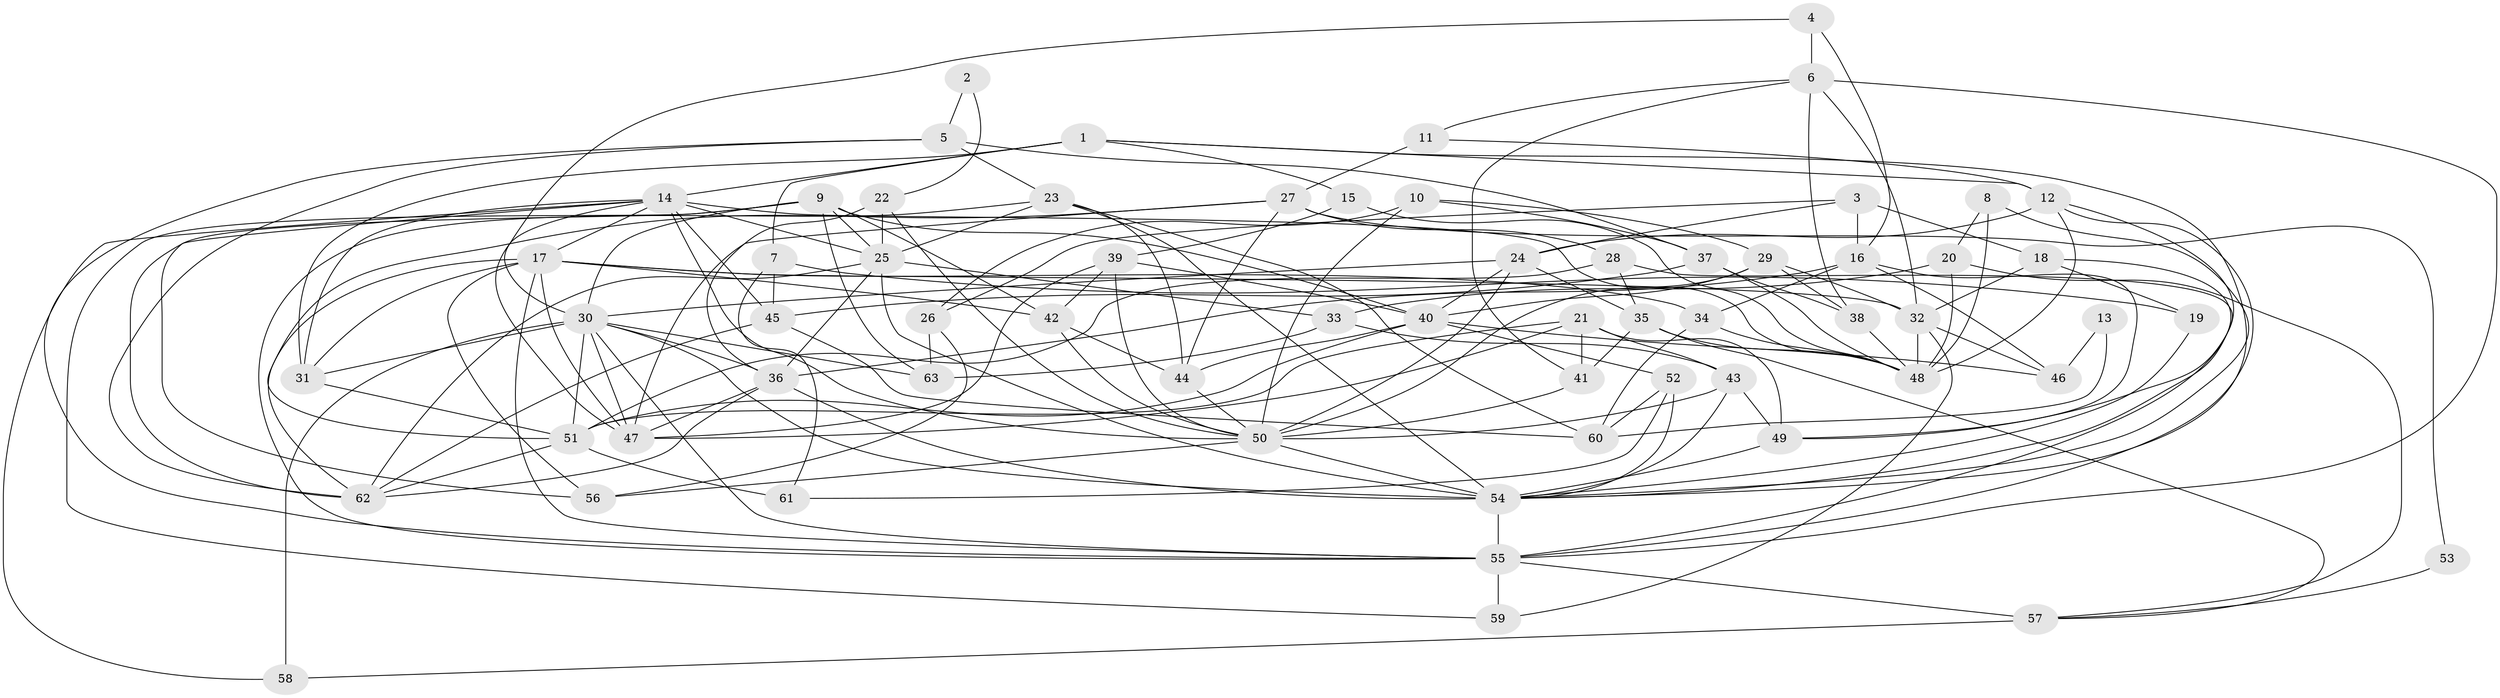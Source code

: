 // original degree distribution, {3: 0.30952380952380953, 4: 0.23809523809523808, 5: 0.15079365079365079, 6: 0.07936507936507936, 2: 0.14285714285714285, 7: 0.047619047619047616, 8: 0.023809523809523808, 10: 0.007936507936507936}
// Generated by graph-tools (version 1.1) at 2025/02/03/09/25 03:02:06]
// undirected, 63 vertices, 170 edges
graph export_dot {
graph [start="1"]
  node [color=gray90,style=filled];
  1;
  2;
  3;
  4;
  5;
  6;
  7;
  8;
  9;
  10;
  11;
  12;
  13;
  14;
  15;
  16;
  17;
  18;
  19;
  20;
  21;
  22;
  23;
  24;
  25;
  26;
  27;
  28;
  29;
  30;
  31;
  32;
  33;
  34;
  35;
  36;
  37;
  38;
  39;
  40;
  41;
  42;
  43;
  44;
  45;
  46;
  47;
  48;
  49;
  50;
  51;
  52;
  53;
  54;
  55;
  56;
  57;
  58;
  59;
  60;
  61;
  62;
  63;
  1 -- 7 [weight=1.0];
  1 -- 12 [weight=1.0];
  1 -- 14 [weight=1.0];
  1 -- 15 [weight=1.0];
  1 -- 31 [weight=1.0];
  1 -- 54 [weight=1.0];
  2 -- 5 [weight=1.0];
  2 -- 22 [weight=1.0];
  3 -- 16 [weight=1.0];
  3 -- 18 [weight=1.0];
  3 -- 24 [weight=1.0];
  3 -- 26 [weight=1.0];
  4 -- 6 [weight=1.0];
  4 -- 16 [weight=1.0];
  4 -- 30 [weight=1.0];
  5 -- 23 [weight=1.0];
  5 -- 37 [weight=2.0];
  5 -- 55 [weight=1.0];
  5 -- 62 [weight=1.0];
  6 -- 11 [weight=1.0];
  6 -- 32 [weight=1.0];
  6 -- 38 [weight=1.0];
  6 -- 41 [weight=1.0];
  6 -- 55 [weight=1.0];
  7 -- 19 [weight=1.0];
  7 -- 45 [weight=1.0];
  7 -- 61 [weight=1.0];
  8 -- 20 [weight=1.0];
  8 -- 48 [weight=1.0];
  8 -- 54 [weight=1.0];
  9 -- 25 [weight=1.0];
  9 -- 30 [weight=1.0];
  9 -- 40 [weight=1.0];
  9 -- 42 [weight=1.0];
  9 -- 59 [weight=1.0];
  9 -- 62 [weight=1.0];
  9 -- 63 [weight=1.0];
  10 -- 26 [weight=1.0];
  10 -- 29 [weight=1.0];
  10 -- 37 [weight=1.0];
  10 -- 50 [weight=1.0];
  11 -- 12 [weight=1.0];
  11 -- 27 [weight=1.0];
  12 -- 24 [weight=2.0];
  12 -- 48 [weight=1.0];
  12 -- 49 [weight=1.0];
  12 -- 55 [weight=1.0];
  13 -- 46 [weight=1.0];
  13 -- 60 [weight=1.0];
  14 -- 17 [weight=1.0];
  14 -- 25 [weight=1.0];
  14 -- 31 [weight=1.0];
  14 -- 45 [weight=1.0];
  14 -- 47 [weight=1.0];
  14 -- 48 [weight=1.0];
  14 -- 50 [weight=2.0];
  14 -- 56 [weight=1.0];
  14 -- 58 [weight=1.0];
  15 -- 39 [weight=1.0];
  15 -- 48 [weight=1.0];
  16 -- 34 [weight=1.0];
  16 -- 36 [weight=1.0];
  16 -- 46 [weight=2.0];
  16 -- 49 [weight=1.0];
  17 -- 31 [weight=1.0];
  17 -- 32 [weight=1.0];
  17 -- 34 [weight=1.0];
  17 -- 42 [weight=1.0];
  17 -- 47 [weight=1.0];
  17 -- 55 [weight=1.0];
  17 -- 56 [weight=1.0];
  17 -- 62 [weight=1.0];
  18 -- 19 [weight=1.0];
  18 -- 32 [weight=1.0];
  18 -- 54 [weight=1.0];
  19 -- 54 [weight=1.0];
  20 -- 33 [weight=1.0];
  20 -- 48 [weight=1.0];
  20 -- 57 [weight=1.0];
  21 -- 41 [weight=1.0];
  21 -- 43 [weight=1.0];
  21 -- 47 [weight=1.0];
  21 -- 49 [weight=1.0];
  21 -- 51 [weight=1.0];
  22 -- 25 [weight=3.0];
  22 -- 36 [weight=1.0];
  22 -- 50 [weight=1.0];
  23 -- 25 [weight=1.0];
  23 -- 44 [weight=1.0];
  23 -- 54 [weight=1.0];
  23 -- 55 [weight=1.0];
  23 -- 60 [weight=1.0];
  24 -- 30 [weight=1.0];
  24 -- 35 [weight=1.0];
  24 -- 40 [weight=1.0];
  24 -- 50 [weight=3.0];
  25 -- 33 [weight=2.0];
  25 -- 36 [weight=1.0];
  25 -- 54 [weight=1.0];
  25 -- 62 [weight=1.0];
  26 -- 56 [weight=1.0];
  26 -- 63 [weight=1.0];
  27 -- 28 [weight=1.0];
  27 -- 44 [weight=1.0];
  27 -- 47 [weight=1.0];
  27 -- 51 [weight=1.0];
  27 -- 53 [weight=1.0];
  28 -- 35 [weight=1.0];
  28 -- 51 [weight=1.0];
  28 -- 55 [weight=1.0];
  29 -- 32 [weight=1.0];
  29 -- 38 [weight=1.0];
  29 -- 40 [weight=1.0];
  29 -- 50 [weight=1.0];
  30 -- 31 [weight=1.0];
  30 -- 36 [weight=1.0];
  30 -- 47 [weight=1.0];
  30 -- 51 [weight=2.0];
  30 -- 54 [weight=2.0];
  30 -- 55 [weight=1.0];
  30 -- 58 [weight=2.0];
  30 -- 63 [weight=1.0];
  31 -- 51 [weight=1.0];
  32 -- 46 [weight=1.0];
  32 -- 48 [weight=1.0];
  32 -- 59 [weight=1.0];
  33 -- 43 [weight=1.0];
  33 -- 63 [weight=1.0];
  34 -- 48 [weight=1.0];
  34 -- 60 [weight=1.0];
  35 -- 41 [weight=1.0];
  35 -- 48 [weight=1.0];
  35 -- 57 [weight=1.0];
  36 -- 47 [weight=1.0];
  36 -- 54 [weight=2.0];
  36 -- 62 [weight=1.0];
  37 -- 38 [weight=1.0];
  37 -- 45 [weight=1.0];
  37 -- 48 [weight=1.0];
  38 -- 48 [weight=1.0];
  39 -- 40 [weight=1.0];
  39 -- 42 [weight=1.0];
  39 -- 47 [weight=1.0];
  39 -- 50 [weight=1.0];
  40 -- 44 [weight=1.0];
  40 -- 46 [weight=1.0];
  40 -- 51 [weight=1.0];
  40 -- 52 [weight=1.0];
  41 -- 50 [weight=1.0];
  42 -- 44 [weight=1.0];
  42 -- 50 [weight=1.0];
  43 -- 49 [weight=1.0];
  43 -- 50 [weight=1.0];
  43 -- 54 [weight=1.0];
  44 -- 50 [weight=1.0];
  45 -- 60 [weight=1.0];
  45 -- 62 [weight=1.0];
  49 -- 54 [weight=1.0];
  50 -- 54 [weight=1.0];
  50 -- 56 [weight=1.0];
  51 -- 61 [weight=1.0];
  51 -- 62 [weight=1.0];
  52 -- 54 [weight=1.0];
  52 -- 60 [weight=1.0];
  52 -- 61 [weight=1.0];
  53 -- 57 [weight=1.0];
  54 -- 55 [weight=1.0];
  55 -- 57 [weight=1.0];
  55 -- 59 [weight=1.0];
  57 -- 58 [weight=2.0];
}
